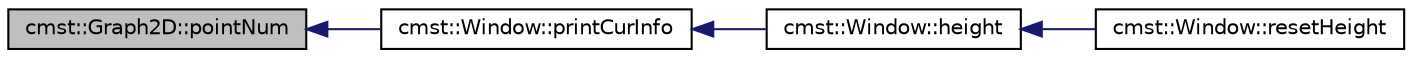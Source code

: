 digraph "cmst::Graph2D::pointNum"
{
  edge [fontname="Helvetica",fontsize="10",labelfontname="Helvetica",labelfontsize="10"];
  node [fontname="Helvetica",fontsize="10",shape=record];
  rankdir="LR";
  Node1 [label="cmst::Graph2D::pointNum",height=0.2,width=0.4,color="black", fillcolor="grey75", style="filled", fontcolor="black"];
  Node1 -> Node2 [dir="back",color="midnightblue",fontsize="10",style="solid"];
  Node2 [label="cmst::Window::printCurInfo",height=0.2,width=0.4,color="black", fillcolor="white", style="filled",URL="$classcmst_1_1_window.html#a73eb23d7d7418cb288022e623e590461"];
  Node2 -> Node3 [dir="back",color="midnightblue",fontsize="10",style="solid"];
  Node3 [label="cmst::Window::height",height=0.2,width=0.4,color="black", fillcolor="white", style="filled",URL="$classcmst_1_1_window.html#a6fc02b2afee52c0f71b6a3bd39c9210f"];
  Node3 -> Node4 [dir="back",color="midnightblue",fontsize="10",style="solid"];
  Node4 [label="cmst::Window::resetHeight",height=0.2,width=0.4,color="black", fillcolor="white", style="filled",URL="$classcmst_1_1_window.html#a8c4d7788d1932e73397c20b7a9639d69",tooltip="Record the height of current GLUT window. "];
}
